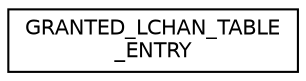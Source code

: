 digraph "Graphical Class Hierarchy"
{
 // LATEX_PDF_SIZE
  edge [fontname="Helvetica",fontsize="10",labelfontname="Helvetica",labelfontsize="10"];
  node [fontname="Helvetica",fontsize="10",shape=record];
  rankdir="LR";
  Node0 [label="GRANTED_LCHAN_TABLE\l_ENTRY",height=0.2,width=0.4,color="black", fillcolor="white", style="filled",URL="$structGRANTED__LCHAN__TABLE__ENTRY.html",tooltip=" "];
}
